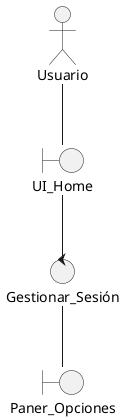 @startuml
@startuml Gestionar Sesión
actor Usuario 
boundary UI_Home
control Gestionar_Sesión
boundary Paner_Opciones 

Usuario--UI_Home
UI_Home--Gestionar_Sesión 
Gestionar_Sesión--Paner_Opciones


@enduml